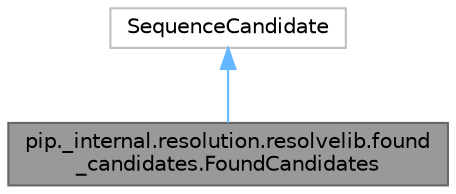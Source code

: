 digraph "pip._internal.resolution.resolvelib.found_candidates.FoundCandidates"
{
 // LATEX_PDF_SIZE
  bgcolor="transparent";
  edge [fontname=Helvetica,fontsize=10,labelfontname=Helvetica,labelfontsize=10];
  node [fontname=Helvetica,fontsize=10,shape=box,height=0.2,width=0.4];
  Node1 [id="Node000001",label="pip._internal.resolution.resolvelib.found\l_candidates.FoundCandidates",height=0.2,width=0.4,color="gray40", fillcolor="grey60", style="filled", fontcolor="black",tooltip=" "];
  Node2 -> Node1 [id="edge1_Node000001_Node000002",dir="back",color="steelblue1",style="solid",tooltip=" "];
  Node2 [id="Node000002",label="SequenceCandidate",height=0.2,width=0.4,color="grey75", fillcolor="white", style="filled",URL="$de/d0a/classSequenceCandidate.html",tooltip=" "];
}
